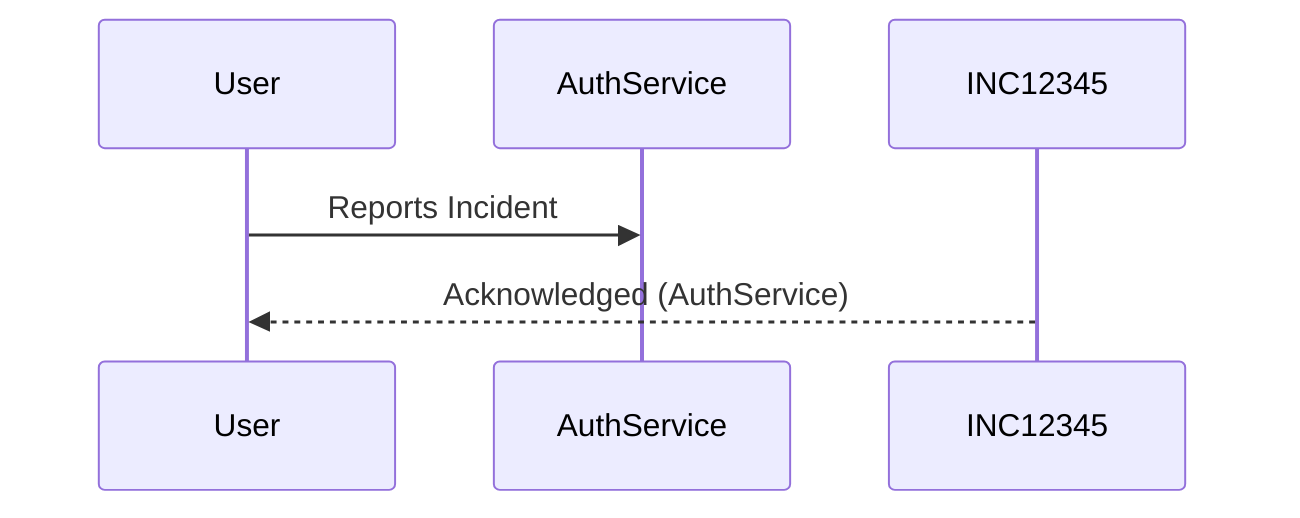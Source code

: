 sequenceDiagram
	participant User
	participant AuthService 
	User->>AuthService: Reports Incident
	INC12345-->>User: Acknowledged (AuthService)
	%!(EXTRA string=In Progress)